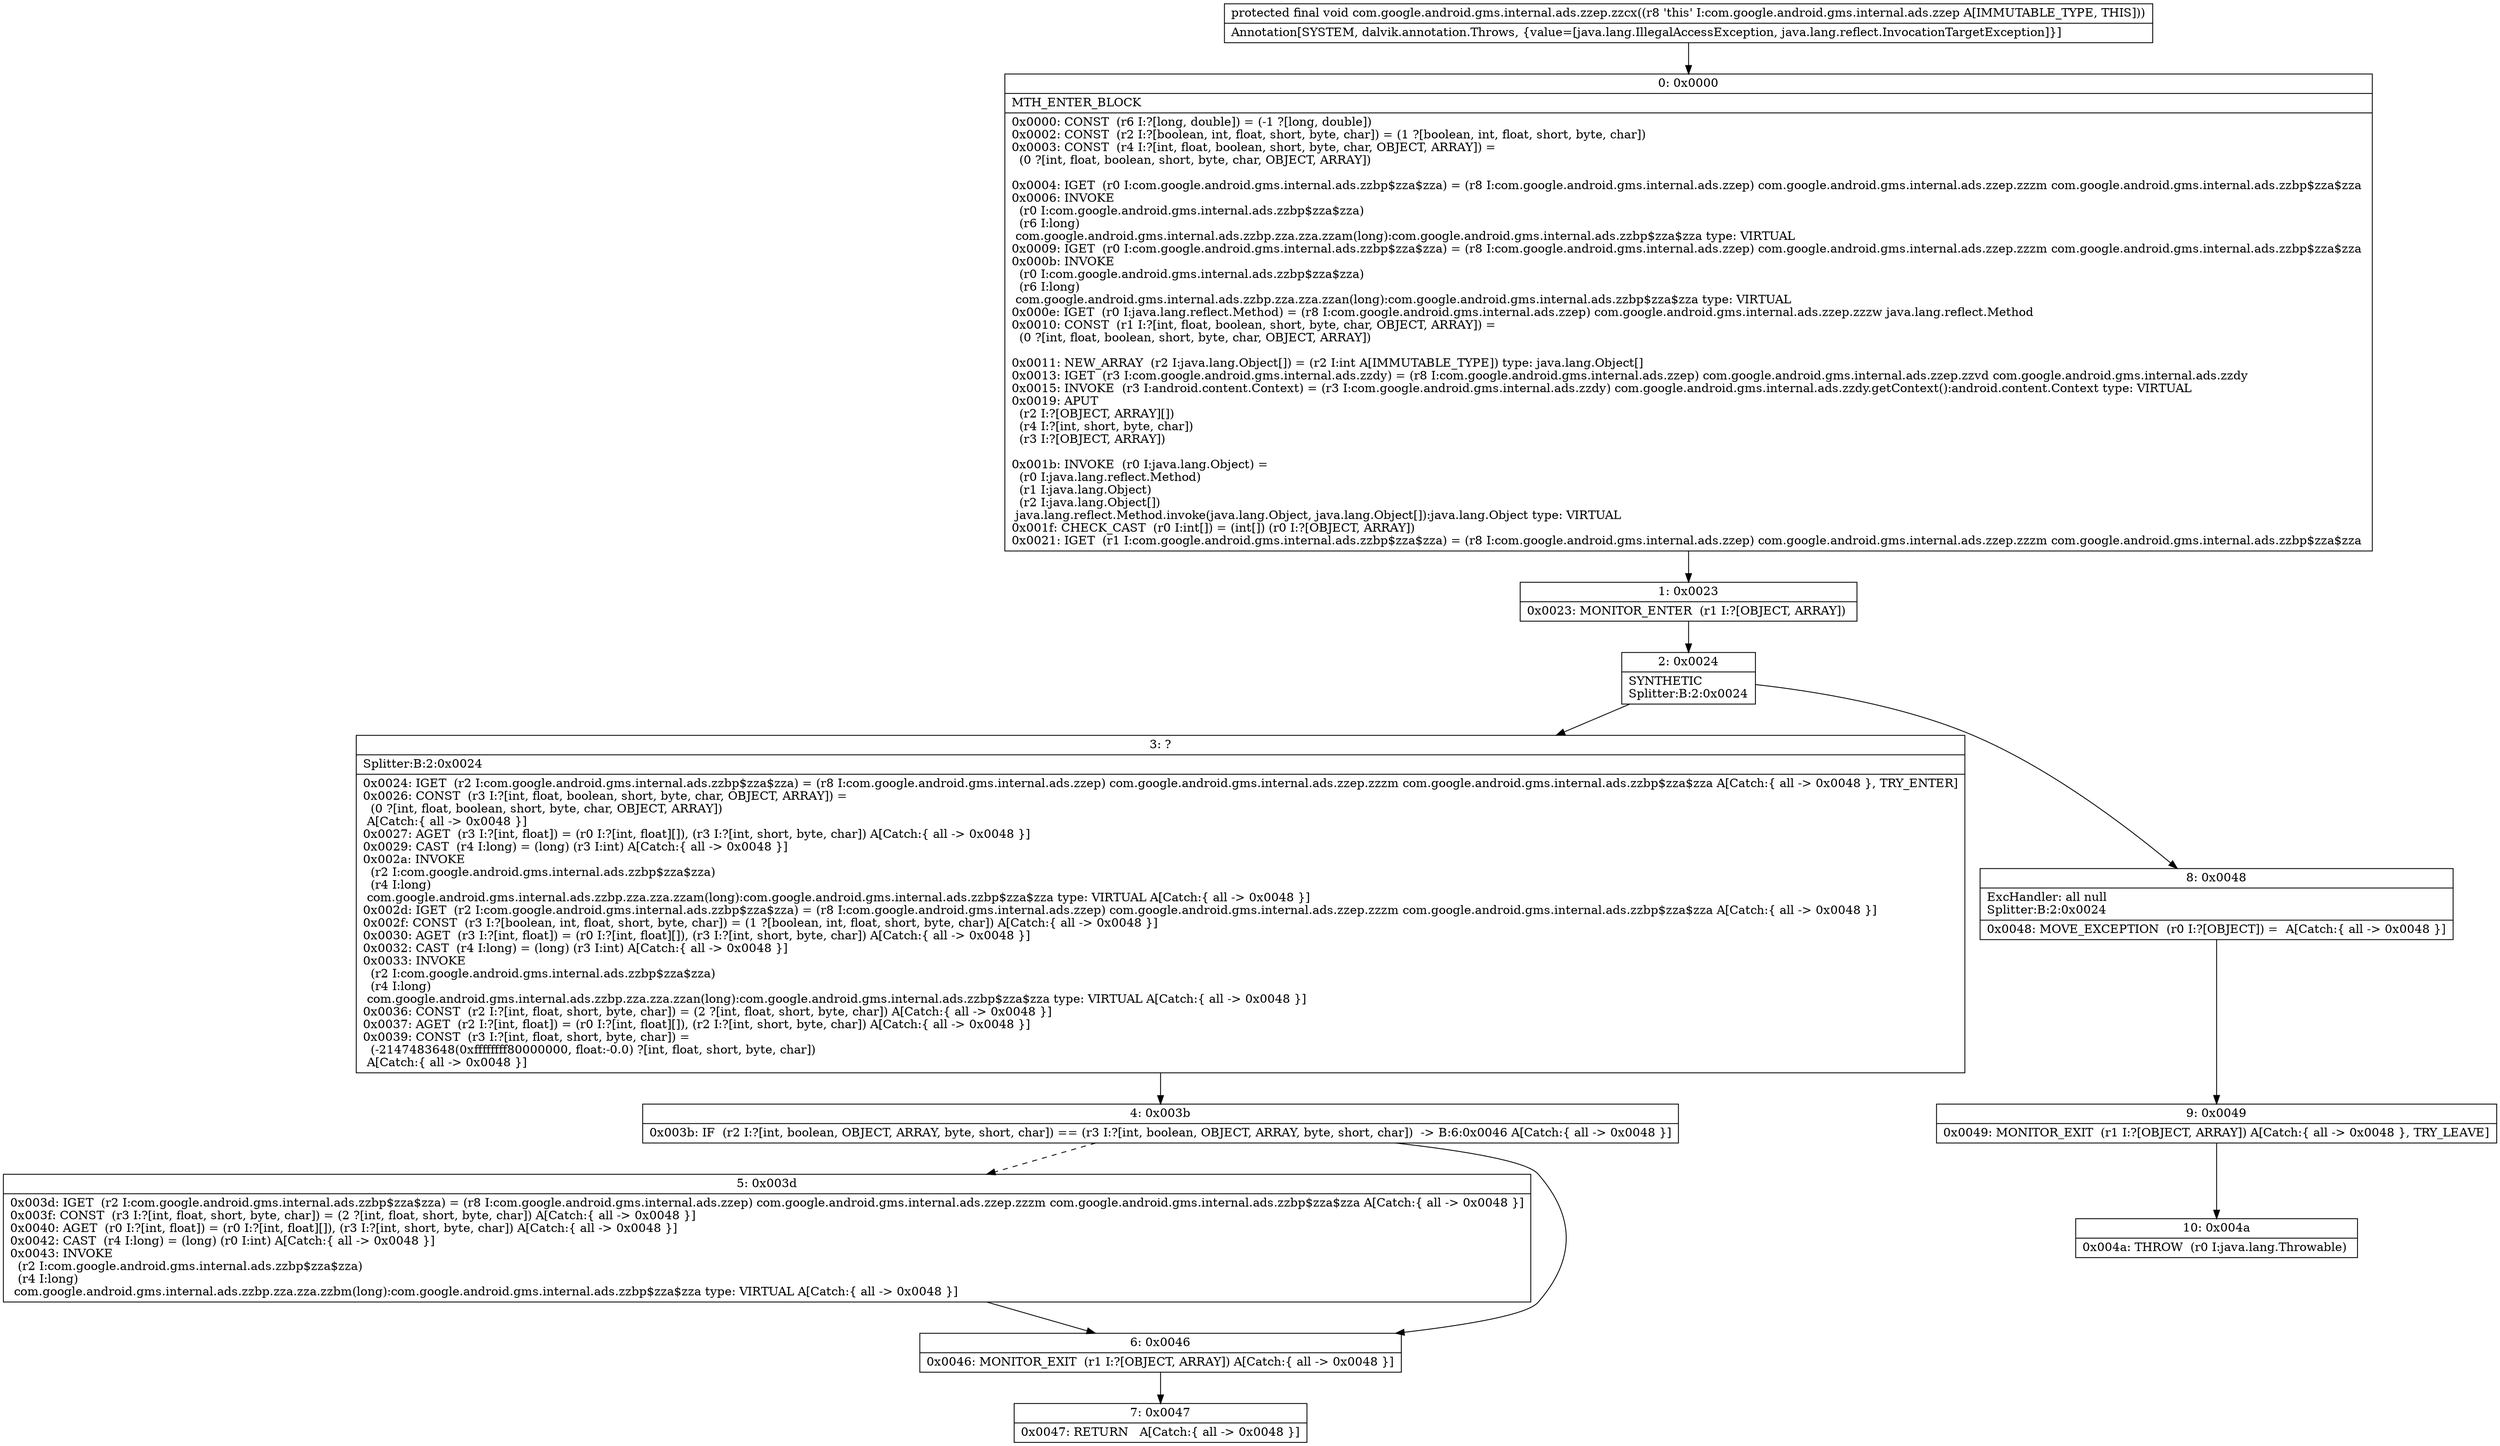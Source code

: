 digraph "CFG forcom.google.android.gms.internal.ads.zzep.zzcx()V" {
Node_0 [shape=record,label="{0\:\ 0x0000|MTH_ENTER_BLOCK\l|0x0000: CONST  (r6 I:?[long, double]) = (\-1 ?[long, double]) \l0x0002: CONST  (r2 I:?[boolean, int, float, short, byte, char]) = (1 ?[boolean, int, float, short, byte, char]) \l0x0003: CONST  (r4 I:?[int, float, boolean, short, byte, char, OBJECT, ARRAY]) = \l  (0 ?[int, float, boolean, short, byte, char, OBJECT, ARRAY])\l \l0x0004: IGET  (r0 I:com.google.android.gms.internal.ads.zzbp$zza$zza) = (r8 I:com.google.android.gms.internal.ads.zzep) com.google.android.gms.internal.ads.zzep.zzzm com.google.android.gms.internal.ads.zzbp$zza$zza \l0x0006: INVOKE  \l  (r0 I:com.google.android.gms.internal.ads.zzbp$zza$zza)\l  (r6 I:long)\l com.google.android.gms.internal.ads.zzbp.zza.zza.zzam(long):com.google.android.gms.internal.ads.zzbp$zza$zza type: VIRTUAL \l0x0009: IGET  (r0 I:com.google.android.gms.internal.ads.zzbp$zza$zza) = (r8 I:com.google.android.gms.internal.ads.zzep) com.google.android.gms.internal.ads.zzep.zzzm com.google.android.gms.internal.ads.zzbp$zza$zza \l0x000b: INVOKE  \l  (r0 I:com.google.android.gms.internal.ads.zzbp$zza$zza)\l  (r6 I:long)\l com.google.android.gms.internal.ads.zzbp.zza.zza.zzan(long):com.google.android.gms.internal.ads.zzbp$zza$zza type: VIRTUAL \l0x000e: IGET  (r0 I:java.lang.reflect.Method) = (r8 I:com.google.android.gms.internal.ads.zzep) com.google.android.gms.internal.ads.zzep.zzzw java.lang.reflect.Method \l0x0010: CONST  (r1 I:?[int, float, boolean, short, byte, char, OBJECT, ARRAY]) = \l  (0 ?[int, float, boolean, short, byte, char, OBJECT, ARRAY])\l \l0x0011: NEW_ARRAY  (r2 I:java.lang.Object[]) = (r2 I:int A[IMMUTABLE_TYPE]) type: java.lang.Object[] \l0x0013: IGET  (r3 I:com.google.android.gms.internal.ads.zzdy) = (r8 I:com.google.android.gms.internal.ads.zzep) com.google.android.gms.internal.ads.zzep.zzvd com.google.android.gms.internal.ads.zzdy \l0x0015: INVOKE  (r3 I:android.content.Context) = (r3 I:com.google.android.gms.internal.ads.zzdy) com.google.android.gms.internal.ads.zzdy.getContext():android.content.Context type: VIRTUAL \l0x0019: APUT  \l  (r2 I:?[OBJECT, ARRAY][])\l  (r4 I:?[int, short, byte, char])\l  (r3 I:?[OBJECT, ARRAY])\l \l0x001b: INVOKE  (r0 I:java.lang.Object) = \l  (r0 I:java.lang.reflect.Method)\l  (r1 I:java.lang.Object)\l  (r2 I:java.lang.Object[])\l java.lang.reflect.Method.invoke(java.lang.Object, java.lang.Object[]):java.lang.Object type: VIRTUAL \l0x001f: CHECK_CAST  (r0 I:int[]) = (int[]) (r0 I:?[OBJECT, ARRAY]) \l0x0021: IGET  (r1 I:com.google.android.gms.internal.ads.zzbp$zza$zza) = (r8 I:com.google.android.gms.internal.ads.zzep) com.google.android.gms.internal.ads.zzep.zzzm com.google.android.gms.internal.ads.zzbp$zza$zza \l}"];
Node_1 [shape=record,label="{1\:\ 0x0023|0x0023: MONITOR_ENTER  (r1 I:?[OBJECT, ARRAY]) \l}"];
Node_2 [shape=record,label="{2\:\ 0x0024|SYNTHETIC\lSplitter:B:2:0x0024\l}"];
Node_3 [shape=record,label="{3\:\ ?|Splitter:B:2:0x0024\l|0x0024: IGET  (r2 I:com.google.android.gms.internal.ads.zzbp$zza$zza) = (r8 I:com.google.android.gms.internal.ads.zzep) com.google.android.gms.internal.ads.zzep.zzzm com.google.android.gms.internal.ads.zzbp$zza$zza A[Catch:\{ all \-\> 0x0048 \}, TRY_ENTER]\l0x0026: CONST  (r3 I:?[int, float, boolean, short, byte, char, OBJECT, ARRAY]) = \l  (0 ?[int, float, boolean, short, byte, char, OBJECT, ARRAY])\l A[Catch:\{ all \-\> 0x0048 \}]\l0x0027: AGET  (r3 I:?[int, float]) = (r0 I:?[int, float][]), (r3 I:?[int, short, byte, char]) A[Catch:\{ all \-\> 0x0048 \}]\l0x0029: CAST  (r4 I:long) = (long) (r3 I:int) A[Catch:\{ all \-\> 0x0048 \}]\l0x002a: INVOKE  \l  (r2 I:com.google.android.gms.internal.ads.zzbp$zza$zza)\l  (r4 I:long)\l com.google.android.gms.internal.ads.zzbp.zza.zza.zzam(long):com.google.android.gms.internal.ads.zzbp$zza$zza type: VIRTUAL A[Catch:\{ all \-\> 0x0048 \}]\l0x002d: IGET  (r2 I:com.google.android.gms.internal.ads.zzbp$zza$zza) = (r8 I:com.google.android.gms.internal.ads.zzep) com.google.android.gms.internal.ads.zzep.zzzm com.google.android.gms.internal.ads.zzbp$zza$zza A[Catch:\{ all \-\> 0x0048 \}]\l0x002f: CONST  (r3 I:?[boolean, int, float, short, byte, char]) = (1 ?[boolean, int, float, short, byte, char]) A[Catch:\{ all \-\> 0x0048 \}]\l0x0030: AGET  (r3 I:?[int, float]) = (r0 I:?[int, float][]), (r3 I:?[int, short, byte, char]) A[Catch:\{ all \-\> 0x0048 \}]\l0x0032: CAST  (r4 I:long) = (long) (r3 I:int) A[Catch:\{ all \-\> 0x0048 \}]\l0x0033: INVOKE  \l  (r2 I:com.google.android.gms.internal.ads.zzbp$zza$zza)\l  (r4 I:long)\l com.google.android.gms.internal.ads.zzbp.zza.zza.zzan(long):com.google.android.gms.internal.ads.zzbp$zza$zza type: VIRTUAL A[Catch:\{ all \-\> 0x0048 \}]\l0x0036: CONST  (r2 I:?[int, float, short, byte, char]) = (2 ?[int, float, short, byte, char]) A[Catch:\{ all \-\> 0x0048 \}]\l0x0037: AGET  (r2 I:?[int, float]) = (r0 I:?[int, float][]), (r2 I:?[int, short, byte, char]) A[Catch:\{ all \-\> 0x0048 \}]\l0x0039: CONST  (r3 I:?[int, float, short, byte, char]) = \l  (\-2147483648(0xffffffff80000000, float:\-0.0) ?[int, float, short, byte, char])\l A[Catch:\{ all \-\> 0x0048 \}]\l}"];
Node_4 [shape=record,label="{4\:\ 0x003b|0x003b: IF  (r2 I:?[int, boolean, OBJECT, ARRAY, byte, short, char]) == (r3 I:?[int, boolean, OBJECT, ARRAY, byte, short, char])  \-\> B:6:0x0046 A[Catch:\{ all \-\> 0x0048 \}]\l}"];
Node_5 [shape=record,label="{5\:\ 0x003d|0x003d: IGET  (r2 I:com.google.android.gms.internal.ads.zzbp$zza$zza) = (r8 I:com.google.android.gms.internal.ads.zzep) com.google.android.gms.internal.ads.zzep.zzzm com.google.android.gms.internal.ads.zzbp$zza$zza A[Catch:\{ all \-\> 0x0048 \}]\l0x003f: CONST  (r3 I:?[int, float, short, byte, char]) = (2 ?[int, float, short, byte, char]) A[Catch:\{ all \-\> 0x0048 \}]\l0x0040: AGET  (r0 I:?[int, float]) = (r0 I:?[int, float][]), (r3 I:?[int, short, byte, char]) A[Catch:\{ all \-\> 0x0048 \}]\l0x0042: CAST  (r4 I:long) = (long) (r0 I:int) A[Catch:\{ all \-\> 0x0048 \}]\l0x0043: INVOKE  \l  (r2 I:com.google.android.gms.internal.ads.zzbp$zza$zza)\l  (r4 I:long)\l com.google.android.gms.internal.ads.zzbp.zza.zza.zzbm(long):com.google.android.gms.internal.ads.zzbp$zza$zza type: VIRTUAL A[Catch:\{ all \-\> 0x0048 \}]\l}"];
Node_6 [shape=record,label="{6\:\ 0x0046|0x0046: MONITOR_EXIT  (r1 I:?[OBJECT, ARRAY]) A[Catch:\{ all \-\> 0x0048 \}]\l}"];
Node_7 [shape=record,label="{7\:\ 0x0047|0x0047: RETURN   A[Catch:\{ all \-\> 0x0048 \}]\l}"];
Node_8 [shape=record,label="{8\:\ 0x0048|ExcHandler: all null\lSplitter:B:2:0x0024\l|0x0048: MOVE_EXCEPTION  (r0 I:?[OBJECT]) =  A[Catch:\{ all \-\> 0x0048 \}]\l}"];
Node_9 [shape=record,label="{9\:\ 0x0049|0x0049: MONITOR_EXIT  (r1 I:?[OBJECT, ARRAY]) A[Catch:\{ all \-\> 0x0048 \}, TRY_LEAVE]\l}"];
Node_10 [shape=record,label="{10\:\ 0x004a|0x004a: THROW  (r0 I:java.lang.Throwable) \l}"];
MethodNode[shape=record,label="{protected final void com.google.android.gms.internal.ads.zzep.zzcx((r8 'this' I:com.google.android.gms.internal.ads.zzep A[IMMUTABLE_TYPE, THIS]))  | Annotation[SYSTEM, dalvik.annotation.Throws, \{value=[java.lang.IllegalAccessException, java.lang.reflect.InvocationTargetException]\}]\l}"];
MethodNode -> Node_0;
Node_0 -> Node_1;
Node_1 -> Node_2;
Node_2 -> Node_3;
Node_2 -> Node_8;
Node_3 -> Node_4;
Node_4 -> Node_5[style=dashed];
Node_4 -> Node_6;
Node_5 -> Node_6;
Node_6 -> Node_7;
Node_8 -> Node_9;
Node_9 -> Node_10;
}

